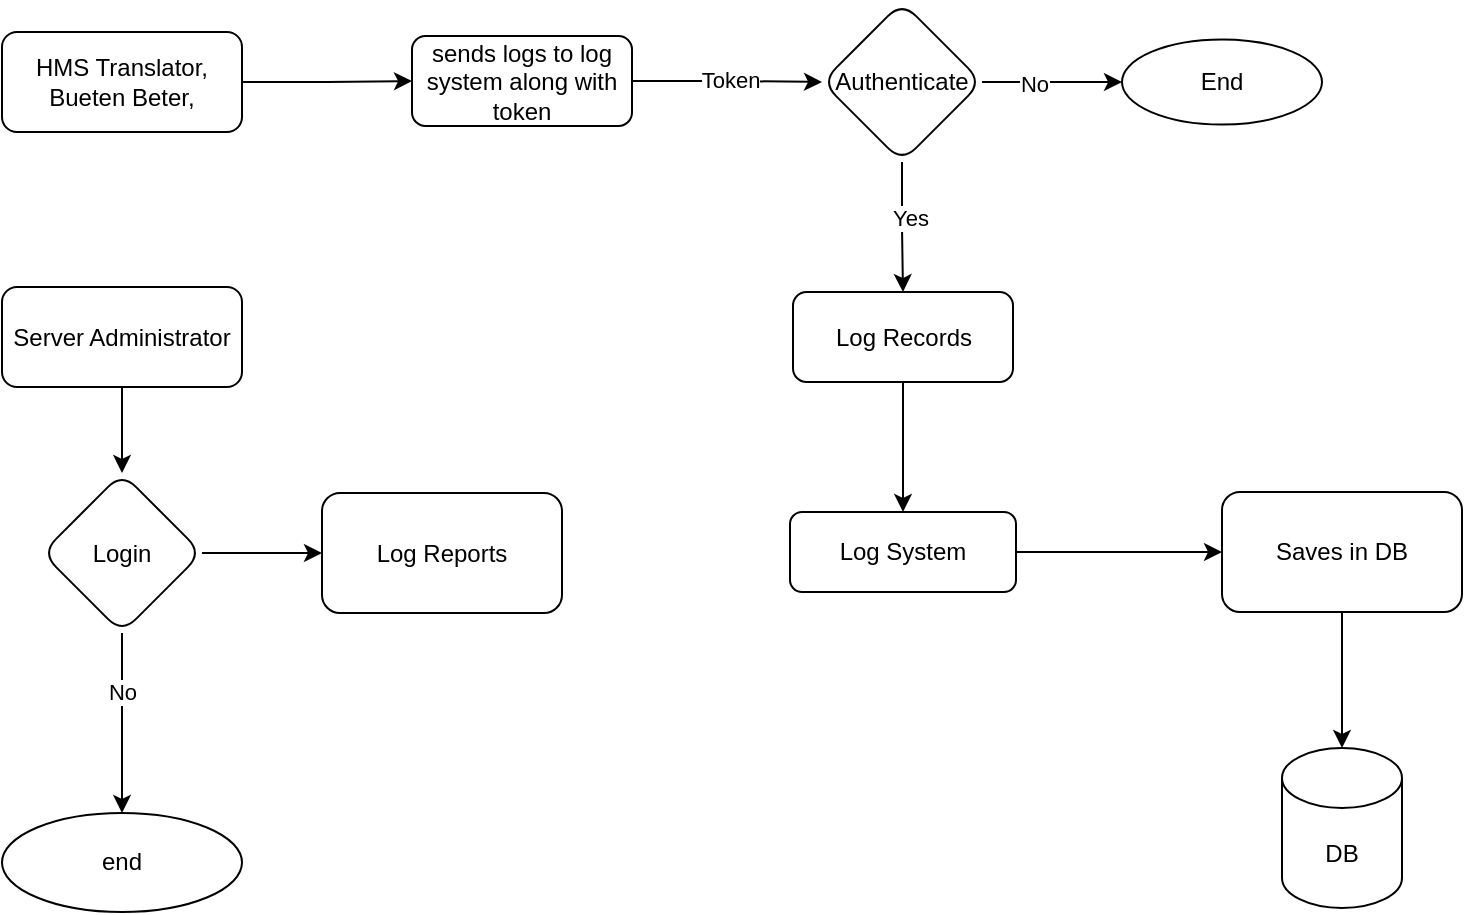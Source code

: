 <mxfile version="15.5.1" type="github">
  <diagram id="C5RBs43oDa-KdzZeNtuy" name="Page-1">
    <mxGraphModel dx="944" dy="562" grid="1" gridSize="10" guides="1" tooltips="1" connect="1" arrows="1" fold="1" page="1" pageScale="1" pageWidth="827" pageHeight="1169" math="0" shadow="0">
      <root>
        <mxCell id="WIyWlLk6GJQsqaUBKTNV-0" />
        <mxCell id="WIyWlLk6GJQsqaUBKTNV-1" parent="WIyWlLk6GJQsqaUBKTNV-0" />
        <mxCell id="bTjo5vAaTFUOxUT6Qte2-28" value="" style="edgeStyle=orthogonalEdgeStyle;rounded=0;orthogonalLoop=1;jettySize=auto;html=1;exitX=1;exitY=0.5;exitDx=0;exitDy=0;" edge="1" parent="WIyWlLk6GJQsqaUBKTNV-1" source="bTjo5vAaTFUOxUT6Qte2-48" target="bTjo5vAaTFUOxUT6Qte2-27">
          <mxGeometry relative="1" as="geometry">
            <mxPoint x="360" y="45" as="sourcePoint" />
          </mxGeometry>
        </mxCell>
        <mxCell id="bTjo5vAaTFUOxUT6Qte2-29" value="Token" style="edgeLabel;html=1;align=center;verticalAlign=middle;resizable=0;points=[];" vertex="1" connectable="0" parent="bTjo5vAaTFUOxUT6Qte2-28">
          <mxGeometry x="0.04" y="1" relative="1" as="geometry">
            <mxPoint as="offset" />
          </mxGeometry>
        </mxCell>
        <mxCell id="bTjo5vAaTFUOxUT6Qte2-49" value="" style="edgeStyle=orthogonalEdgeStyle;rounded=0;orthogonalLoop=1;jettySize=auto;html=1;" edge="1" parent="WIyWlLk6GJQsqaUBKTNV-1" source="WIyWlLk6GJQsqaUBKTNV-3" target="bTjo5vAaTFUOxUT6Qte2-48">
          <mxGeometry relative="1" as="geometry" />
        </mxCell>
        <mxCell id="WIyWlLk6GJQsqaUBKTNV-3" value="HMS Translator,&lt;br&gt;Bueten Beter," style="rounded=1;whiteSpace=wrap;html=1;fontSize=12;glass=0;strokeWidth=1;shadow=0;" parent="WIyWlLk6GJQsqaUBKTNV-1" vertex="1">
          <mxGeometry x="20" y="20" width="120" height="50" as="geometry" />
        </mxCell>
        <mxCell id="bTjo5vAaTFUOxUT6Qte2-40" value="" style="edgeStyle=orthogonalEdgeStyle;rounded=0;orthogonalLoop=1;jettySize=auto;html=1;" edge="1" parent="WIyWlLk6GJQsqaUBKTNV-1" source="bTjo5vAaTFUOxUT6Qte2-26" target="bTjo5vAaTFUOxUT6Qte2-39">
          <mxGeometry relative="1" as="geometry" />
        </mxCell>
        <mxCell id="bTjo5vAaTFUOxUT6Qte2-26" value="Log System" style="whiteSpace=wrap;html=1;rounded=1;shadow=0;strokeWidth=1;glass=0;" vertex="1" parent="WIyWlLk6GJQsqaUBKTNV-1">
          <mxGeometry x="414" y="260" width="113" height="40" as="geometry" />
        </mxCell>
        <mxCell id="bTjo5vAaTFUOxUT6Qte2-31" value="" style="edgeStyle=orthogonalEdgeStyle;rounded=0;orthogonalLoop=1;jettySize=auto;html=1;" edge="1" parent="WIyWlLk6GJQsqaUBKTNV-1" source="bTjo5vAaTFUOxUT6Qte2-27" target="bTjo5vAaTFUOxUT6Qte2-30">
          <mxGeometry relative="1" as="geometry" />
        </mxCell>
        <mxCell id="bTjo5vAaTFUOxUT6Qte2-32" value="No" style="edgeLabel;html=1;align=center;verticalAlign=middle;resizable=0;points=[];" vertex="1" connectable="0" parent="bTjo5vAaTFUOxUT6Qte2-31">
          <mxGeometry x="-0.267" y="-1" relative="1" as="geometry">
            <mxPoint as="offset" />
          </mxGeometry>
        </mxCell>
        <mxCell id="bTjo5vAaTFUOxUT6Qte2-33" value="" style="edgeStyle=orthogonalEdgeStyle;rounded=0;orthogonalLoop=1;jettySize=auto;html=1;entryX=0.5;entryY=0;entryDx=0;entryDy=0;" edge="1" parent="WIyWlLk6GJQsqaUBKTNV-1" source="bTjo5vAaTFUOxUT6Qte2-27" target="bTjo5vAaTFUOxUT6Qte2-46">
          <mxGeometry relative="1" as="geometry">
            <mxPoint x="471" y="130" as="targetPoint" />
          </mxGeometry>
        </mxCell>
        <mxCell id="bTjo5vAaTFUOxUT6Qte2-34" value="Yes" style="edgeLabel;html=1;align=center;verticalAlign=middle;resizable=0;points=[];" vertex="1" connectable="0" parent="bTjo5vAaTFUOxUT6Qte2-33">
          <mxGeometry x="-0.145" y="4" relative="1" as="geometry">
            <mxPoint as="offset" />
          </mxGeometry>
        </mxCell>
        <mxCell id="bTjo5vAaTFUOxUT6Qte2-27" value="Authenticate" style="rhombus;whiteSpace=wrap;html=1;rounded=1;shadow=0;strokeWidth=1;glass=0;" vertex="1" parent="WIyWlLk6GJQsqaUBKTNV-1">
          <mxGeometry x="430" y="5" width="80" height="80" as="geometry" />
        </mxCell>
        <mxCell id="bTjo5vAaTFUOxUT6Qte2-30" value="End" style="ellipse;whiteSpace=wrap;html=1;rounded=1;shadow=0;strokeWidth=1;glass=0;" vertex="1" parent="WIyWlLk6GJQsqaUBKTNV-1">
          <mxGeometry x="580" y="23.75" width="100" height="42.5" as="geometry" />
        </mxCell>
        <mxCell id="bTjo5vAaTFUOxUT6Qte2-42" style="edgeStyle=orthogonalEdgeStyle;rounded=0;orthogonalLoop=1;jettySize=auto;html=1;exitX=0.5;exitY=0.967;exitDx=0;exitDy=0;exitPerimeter=0;entryX=0.5;entryY=0;entryDx=0;entryDy=0;entryPerimeter=0;" edge="1" parent="WIyWlLk6GJQsqaUBKTNV-1" source="bTjo5vAaTFUOxUT6Qte2-39" target="bTjo5vAaTFUOxUT6Qte2-41">
          <mxGeometry relative="1" as="geometry">
            <Array as="points">
              <mxPoint x="690" y="358" />
              <mxPoint x="690" y="358" />
            </Array>
          </mxGeometry>
        </mxCell>
        <mxCell id="bTjo5vAaTFUOxUT6Qte2-39" value="Saves in DB" style="whiteSpace=wrap;html=1;rounded=1;shadow=0;strokeWidth=1;glass=0;" vertex="1" parent="WIyWlLk6GJQsqaUBKTNV-1">
          <mxGeometry x="630" y="250" width="120" height="60" as="geometry" />
        </mxCell>
        <mxCell id="bTjo5vAaTFUOxUT6Qte2-41" value="DB" style="shape=cylinder3;whiteSpace=wrap;html=1;boundedLbl=1;backgroundOutline=1;size=15;" vertex="1" parent="WIyWlLk6GJQsqaUBKTNV-1">
          <mxGeometry x="660" y="378" width="60" height="80" as="geometry" />
        </mxCell>
        <mxCell id="bTjo5vAaTFUOxUT6Qte2-47" value="" style="edgeStyle=orthogonalEdgeStyle;rounded=0;orthogonalLoop=1;jettySize=auto;html=1;" edge="1" parent="WIyWlLk6GJQsqaUBKTNV-1" source="bTjo5vAaTFUOxUT6Qte2-46" target="bTjo5vAaTFUOxUT6Qte2-26">
          <mxGeometry relative="1" as="geometry" />
        </mxCell>
        <mxCell id="bTjo5vAaTFUOxUT6Qte2-46" value="Log Records" style="whiteSpace=wrap;html=1;rounded=1;shadow=0;strokeWidth=1;glass=0;" vertex="1" parent="WIyWlLk6GJQsqaUBKTNV-1">
          <mxGeometry x="415.5" y="150" width="110" height="45" as="geometry" />
        </mxCell>
        <mxCell id="bTjo5vAaTFUOxUT6Qte2-48" value="sends logs to log system along with token" style="whiteSpace=wrap;html=1;rounded=1;shadow=0;strokeWidth=1;glass=0;" vertex="1" parent="WIyWlLk6GJQsqaUBKTNV-1">
          <mxGeometry x="225" y="22" width="110" height="45" as="geometry" />
        </mxCell>
        <mxCell id="bTjo5vAaTFUOxUT6Qte2-52" value="" style="edgeStyle=orthogonalEdgeStyle;rounded=0;orthogonalLoop=1;jettySize=auto;html=1;" edge="1" parent="WIyWlLk6GJQsqaUBKTNV-1" source="bTjo5vAaTFUOxUT6Qte2-50" target="bTjo5vAaTFUOxUT6Qte2-51">
          <mxGeometry relative="1" as="geometry" />
        </mxCell>
        <mxCell id="bTjo5vAaTFUOxUT6Qte2-50" value="Server Administrator" style="rounded=1;whiteSpace=wrap;html=1;fontSize=12;glass=0;strokeWidth=1;shadow=0;" vertex="1" parent="WIyWlLk6GJQsqaUBKTNV-1">
          <mxGeometry x="20" y="147.5" width="120" height="50" as="geometry" />
        </mxCell>
        <mxCell id="bTjo5vAaTFUOxUT6Qte2-56" value="" style="edgeStyle=orthogonalEdgeStyle;rounded=0;orthogonalLoop=1;jettySize=auto;html=1;" edge="1" parent="WIyWlLk6GJQsqaUBKTNV-1" source="bTjo5vAaTFUOxUT6Qte2-51" target="bTjo5vAaTFUOxUT6Qte2-55">
          <mxGeometry relative="1" as="geometry" />
        </mxCell>
        <mxCell id="bTjo5vAaTFUOxUT6Qte2-57" value="No" style="edgeLabel;html=1;align=center;verticalAlign=middle;resizable=0;points=[];" vertex="1" connectable="0" parent="bTjo5vAaTFUOxUT6Qte2-56">
          <mxGeometry x="-0.344" relative="1" as="geometry">
            <mxPoint as="offset" />
          </mxGeometry>
        </mxCell>
        <mxCell id="bTjo5vAaTFUOxUT6Qte2-64" value="" style="edgeStyle=orthogonalEdgeStyle;rounded=0;orthogonalLoop=1;jettySize=auto;html=1;" edge="1" parent="WIyWlLk6GJQsqaUBKTNV-1" source="bTjo5vAaTFUOxUT6Qte2-51" target="bTjo5vAaTFUOxUT6Qte2-63">
          <mxGeometry relative="1" as="geometry" />
        </mxCell>
        <mxCell id="bTjo5vAaTFUOxUT6Qte2-51" value="Login" style="rhombus;whiteSpace=wrap;html=1;rounded=1;shadow=0;strokeWidth=1;glass=0;" vertex="1" parent="WIyWlLk6GJQsqaUBKTNV-1">
          <mxGeometry x="40" y="240.5" width="80" height="80" as="geometry" />
        </mxCell>
        <mxCell id="bTjo5vAaTFUOxUT6Qte2-55" value="end" style="ellipse;whiteSpace=wrap;html=1;rounded=1;shadow=0;strokeWidth=1;glass=0;" vertex="1" parent="WIyWlLk6GJQsqaUBKTNV-1">
          <mxGeometry x="20" y="410.5" width="120" height="49.5" as="geometry" />
        </mxCell>
        <mxCell id="bTjo5vAaTFUOxUT6Qte2-63" value="Log Reports" style="whiteSpace=wrap;html=1;rounded=1;shadow=0;strokeWidth=1;glass=0;" vertex="1" parent="WIyWlLk6GJQsqaUBKTNV-1">
          <mxGeometry x="180" y="250.5" width="120" height="60" as="geometry" />
        </mxCell>
      </root>
    </mxGraphModel>
  </diagram>
</mxfile>
